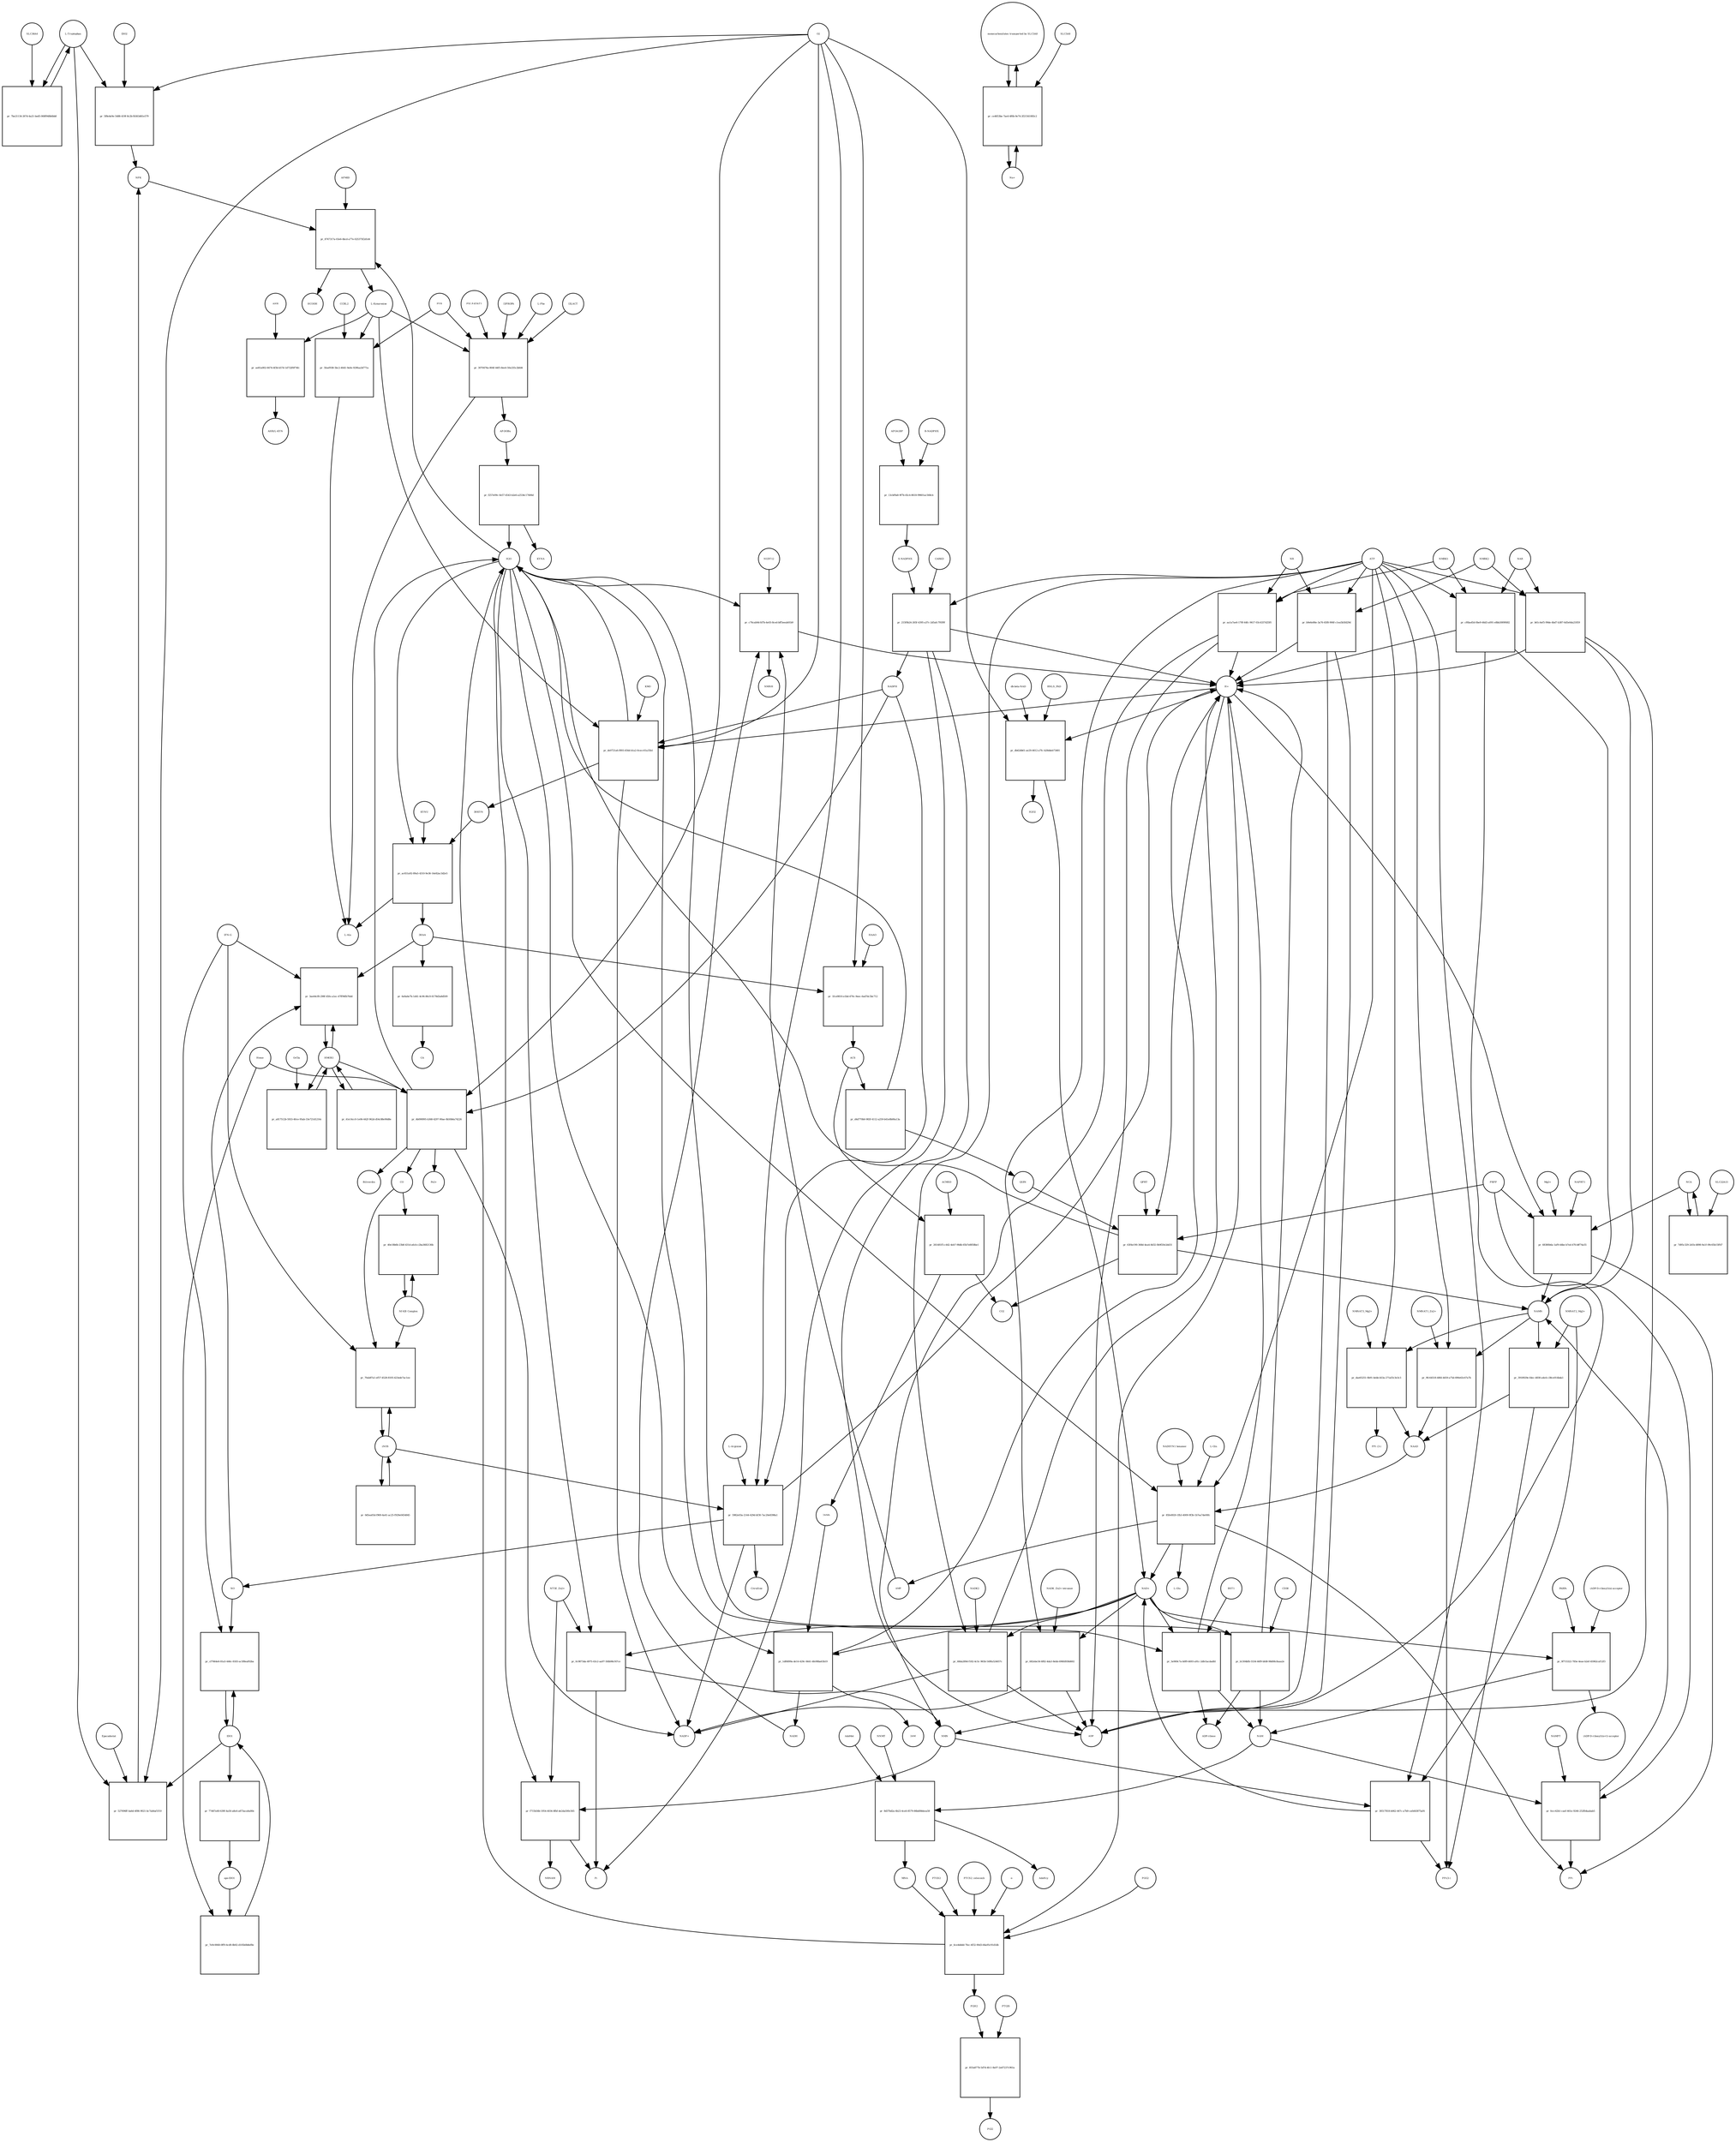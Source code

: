 strict digraph  {
"L-Tryptophan" [annotation="urn_miriam_obo.chebi_CHEBI%3A57912", bipartite=0, cls="simple chemical", fontsize=4, label="L-Tryptophan", shape=circle];
"pr_7be21134-267d-4a21-bed5-068f948b6bb8" [annotation="", bipartite=1, cls=process, fontsize=4, label="pr_7be21134-267d-4a21-bed5-068f948b6bb8", shape=square];
SLC36A4 [annotation=urn_miriam_uniprot_Q6YBV0, bipartite=0, cls=macromolecule, fontsize=4, label=SLC36A4, shape=circle];
"pr_5f8e4e9e-5488-419f-8c2b-fb563d61e579" [annotation="", bipartite=1, cls=process, fontsize=4, label="pr_5f8e4e9e-5488-419f-8c2b-fb563d61e579", shape=square];
NFK [annotation="urn_miriam_obo.chebi_CHEBI%3A18377", bipartite=0, cls="simple chemical", fontsize=4, label=NFK, shape=circle];
IDO2 [annotation=urn_miriam_uniprot_Q6ZQW0, bipartite=0, cls=macromolecule, fontsize=4, label=IDO2, shape=circle];
O2 [annotation="urn_miriam_obo.chebi_CHEBI%3A15379", bipartite=0, cls="simple chemical", fontsize=4, label=O2, shape=circle];
"pr_527696ff-ba6d-4f86-9021-bc7ab6af1f10" [annotation="", bipartite=1, cls=process, fontsize=4, label="pr_527696ff-ba6d-4f86-9021-bc7ab6af1f10", shape=square];
IDO1 [annotation=urn_miriam_uniprot_P14902, bipartite=0, cls=complex, fontsize=4, label=IDO1, shape=circle];
Epacadostat [annotation="", bipartite=0, cls="simple chemical", fontsize=4, label=Epacadostat, shape=circle];
"pr_8747317a-03e6-4bcd-a77e-025375f2d1d4" [annotation="", bipartite=1, cls=process, fontsize=4, label="pr_8747317a-03e6-4bcd-a77e-025375f2d1d4", shape=square];
"L-Kynurenine" [annotation="urn_miriam_obo.chebi_CHEBI%3A16946", bipartite=0, cls="simple chemical", fontsize=4, label="L-Kynurenine", shape=circle];
AFMID [annotation=urn_miriam_uniprot_Q63HM1, bipartite=0, cls=macromolecule, fontsize=4, label=AFMID, shape=circle];
H2O [annotation="urn_miriam_obo.chebi_CHEBI%3A15377", bipartite=0, cls="simple chemical", fontsize=4, label=H2O, shape=circle];
HCOOH [annotation="urn_miriam_obo.chebi_CHEBI%3A30751", bipartite=0, cls="simple chemical", fontsize=4, label=HCOOH, shape=circle];
"pr_3070476a-804f-44f5-8ee4-50a335c2bfd4" [annotation="", bipartite=1, cls=process, fontsize=4, label="pr_3070476a-804f-44f5-8ee4-50a335c2bfd4", shape=square];
"AP-DOBu" [annotation="urn_miriam_obo.chebi_CHEBI%3A17442", bipartite=0, cls="simple chemical", fontsize=4, label="AP-DOBu", shape=circle];
"PXLP-KYAT1" [annotation="urn_miriam_uniprot_Q16773|urn_miriam_obo.chebi_CHEBI%3A18405", bipartite=0, cls="complex multimer", fontsize=4, label="PXLP-KYAT1", shape=circle];
I3PROPA [annotation="urn_miriam_obo.chebi_CHEBI%3A43580", bipartite=0, cls=macromolecule, fontsize=4, label=I3PROPA, shape=circle];
"L-Phe" [annotation="urn_miriam_obo.chebi_CHEBI%3A58095", bipartite=0, cls="simple chemical", fontsize=4, label="L-Phe", shape=circle];
I3LACT [annotation="urn_miriam_obo.chebi_CHEBI%3A55528", bipartite=0, cls=macromolecule, fontsize=4, label=I3LACT, shape=circle];
PYR [annotation="urn_miriam_obo.chebi_CHEBI%3A15361", bipartite=0, cls="simple chemical", fontsize=4, label=PYR, shape=circle];
"L-Ala" [annotation="urn_miriam_obo.chebi_CHEBI%3A57972", bipartite=0, cls="simple chemical", fontsize=4, label="L-Ala", shape=circle];
"pr_5faef938-5bc2-40d1-9a0e-929faa3d771a" [annotation="", bipartite=1, cls=process, fontsize=4, label="pr_5faef938-5bc2-40d1-9a0e-929faa3d771a", shape=square];
CCBL2 [annotation=urn_miriam_uniprot_Q6YP21, bipartite=0, cls="macromolecule multimer", fontsize=4, label=CCBL2, shape=circle];
"pr_f257e09c-0e57-4543-b2e6-a2534c17406d" [annotation="", bipartite=1, cls=process, fontsize=4, label="pr_f257e09c-0e57-4543-b2e6-a2534c17406d", shape=square];
KYNA [annotation="urn_miriam_obo.chebi_CHEBI%3A18344", bipartite=0, cls="simple chemical", fontsize=4, label=KYNA, shape=circle];
"pr_de0721a6-f893-456d-b1a2-0cecc61a35b1" [annotation="", bipartite=1, cls=process, fontsize=4, label="pr_de0721a6-f893-456d-b1a2-0cecc61a35b1", shape=square];
"3HKYN" [annotation="urn_miriam_obo.chebi_CHEBI%3A17380", bipartite=0, cls="simple chemical", fontsize=4, label="3HKYN", shape=circle];
KMO [annotation=urn_miriam_uniprot_O15229, bipartite=0, cls=macromolecule, fontsize=4, label=KMO, shape=circle];
NADPH [annotation="urn_miriam_obo.chebi_CHEBI%3A16474", bipartite=0, cls="simple chemical", fontsize=4, label=NADPH, shape=circle];
"H+" [annotation="urn_miriam_obo.chebi_CHEBI%3A15378", bipartite=0, cls="simple chemical", fontsize=4, label="H+", shape=circle];
"NADP+" [annotation="urn_miriam_obo.chebi_CHEBI%3A18009", bipartite=0, cls="simple chemical", fontsize=4, label="NADP+", shape=circle];
"pr_ac651a92-89a5-4310-9e36-14e82ac3d2e5" [annotation="", bipartite=1, cls=process, fontsize=4, label="pr_ac651a92-89a5-4310-9e36-14e82ac3d2e5", shape=square];
"3HAA" [annotation="urn_miriam_obo.chebi_CHEBI%3A15793", bipartite=0, cls="simple chemical", fontsize=4, label="3HAA", shape=circle];
KYNU [annotation=urn_miriam_uniprot_Q16719, bipartite=0, cls="macromolecule multimer", fontsize=4, label=KYNU, shape=circle];
"pr_1fce9810-e1bd-470c-9eec-6ad7dc5bc712" [annotation="", bipartite=1, cls=process, fontsize=4, label="pr_1fce9810-e1bd-470c-9eec-6ad7dc5bc712", shape=square];
ACS [annotation="urn_miriam_obo.chebi_CHEBI%3A29044", bipartite=0, cls="simple chemical", fontsize=4, label=ACS, shape=circle];
HAAO [annotation=urn_miriam_uniprot_P46952, bipartite=0, cls=macromolecule, fontsize=4, label=HAAO, shape=circle];
"pr_261481f5-c442-4eb7-98db-65b7e8858be1" [annotation="", bipartite=1, cls=process, fontsize=4, label="pr_261481f5-c442-4eb7-98db-65b7e8858be1", shape=square];
"2AMA" [annotation="urn_miriam_obo.chebi_CHEBI%3A15745", bipartite=0, cls="simple chemical", fontsize=4, label="2AMA", shape=circle];
ACMSD [annotation=urn_miriam_uniprot_Q8TDX5, bipartite=0, cls="macromolecule multimer", fontsize=4, label=ACMSD, shape=circle];
CO2 [annotation="urn_miriam_obo.chebi_CHEBI%3A16526", bipartite=0, cls="simple chemical", fontsize=4, label=CO2, shape=circle];
"pr_1df6899a-de14-429c-8441-4fe98ba63b19" [annotation="", bipartite=1, cls=process, fontsize=4, label="pr_1df6899a-de14-429c-8441-4fe98ba63b19", shape=square];
"2AM" [annotation="urn_miriam_obo.chebi_CHEBI%3A16886", bipartite=0, cls="simple chemical", fontsize=4, label="2AM", shape=circle];
"NAD+" [annotation="urn_miriam_obo.chebi_CHEBI%3A57540", bipartite=0, cls="simple chemical", fontsize=4, label="NAD+", shape=circle];
NADH [annotation="urn_miriam_obo.chebi_CHEBI%3A57945", bipartite=0, cls="simple chemical", fontsize=4, label=NADH, shape=circle];
"pr_d4d770b0-983f-4112-a259-b41e8b00a13a" [annotation="", bipartite=1, cls=process, fontsize=4, label="pr_d4d770b0-983f-4112-a259-b41e8b00a13a", shape=square];
QUIN [annotation="urn_miriam_obo.chebi_CHEBI%3A16675", bipartite=0, cls="simple chemical", fontsize=4, label=QUIN, shape=circle];
"pr_ae81a002-8474-4f3b-b57d-1d732f0f74fc" [annotation="", bipartite=1, cls=process, fontsize=4, label="pr_ae81a002-8474-4f3b-b57d-1d732f0f74fc", shape=square];
AHR [annotation=urn_miriam_uniprot_P35869, bipartite=0, cls=macromolecule, fontsize=4, label=AHR, shape=circle];
"AHR/L-KYN" [annotation="", bipartite=0, cls=complex, fontsize=4, label="AHR/L-KYN", shape=circle];
"pr_cf7664e6-81a5-446c-8183-ac5f8eaf02ba" [annotation="", bipartite=1, cls=process, fontsize=4, label="pr_cf7664e6-81a5-446c-8183-ac5f8eaf02ba", shape=square];
NO [annotation="urn_miriam_obo.chebi_CHEBI%3A16480", bipartite=0, cls="simple chemical", fontsize=4, label=NO, shape=circle];
"IFN-G" [annotation=urn_miriam_uniprot_Q14609, bipartite=0, cls=macromolecule, fontsize=4, label="IFN-G", shape=circle];
iNOS [annotation=urn_miriam_uniprot_P35228, bipartite=0, cls=macromolecule, fontsize=4, label=iNOS, shape=circle];
"pr_70ab87a1-ef57-4528-8105-423ede7ac1ee" [annotation="", bipartite=1, cls=process, fontsize=4, label="pr_70ab87a1-ef57-4528-8105-423ede7ac1ee", shape=square];
"Nf-KB Complex" [annotation="urn_miriam_uniprot_P19838|urn_miriam_uniprot_Q04206|urn_miriam_uniprot_Q00653", bipartite=0, cls=complex, fontsize=4, label="Nf-KB Complex", shape=circle];
CO [annotation="urn_miriam_obo.chebi_CHEBI%3A17245", bipartite=0, cls="simple chemical", fontsize=4, label=CO, shape=circle];
"L-Arginine" [annotation="urn_miriam_obo.chebi_CHEBI%3A16467", bipartite=0, cls="simple chemical", fontsize=4, label="L-Arginine", shape=circle];
"pr_5982e03a-2144-429d-bf30-7ac20e8398a1" [annotation="", bipartite=1, cls=process, fontsize=4, label="pr_5982e03a-2144-429d-bf30-7ac20e8398a1", shape=square];
Citrulline [annotation="urn_miriam_obo.chebi_CHEBI%3A16349", bipartite=0, cls="simple chemical", fontsize=4, label=Citrulline, shape=circle];
"pr_0d5ea05d-f969-4a41-ac25-f929e0454845" [annotation="", bipartite=1, cls=process, fontsize=4, label="pr_0d5ea05d-f969-4a41-ac25-f929e0454845", shape=square];
"pr_77d67a40-639f-4a50-a8e4-a873aca4a80e" [annotation="", bipartite=1, cls=process, fontsize=4, label="pr_77d67a40-639f-4a50-a8e4-a873aca4a80e", shape=square];
"apo-IDO1" [annotation=urn_miriam_uniprot_P14902, bipartite=0, cls=macromolecule, fontsize=4, label="apo-IDO1", shape=circle];
"R-NADPHX" [annotation="urn_miriam_obo.chebi_CHEBI%3A64085", bipartite=0, cls="simple chemical", fontsize=4, label="R-NADPHX", shape=circle];
"pr_13cbf9a8-9f7b-45c4-8618-99601ac568cb" [annotation="", bipartite=1, cls=process, fontsize=4, label="pr_13cbf9a8-9f7b-45c4-8618-99601ac568cb", shape=square];
"S-NADPHX" [annotation="urn_miriam_obo.chebi_CHEBI%3A64084", bipartite=0, cls="simple chemical", fontsize=4, label="S-NADPHX", shape=circle];
APOA1BP [annotation=urn_miriam_uniprot_O95544, bipartite=0, cls="macromolecule multimer", fontsize=4, label=APOA1BP, shape=circle];
"pr_215f0b24-265f-4395-a37c-2d5afc795f9f" [annotation="", bipartite=1, cls=process, fontsize=4, label="pr_215f0b24-265f-4395-a37c-2d5afc795f9f", shape=square];
CARKD [annotation=urn_miriam_uniprot_Q8IW45, bipartite=0, cls=macromolecule, fontsize=4, label=CARKD, shape=circle];
ATP [annotation="urn_miriam_obo.chebi_CHEBI%3A30616", bipartite=0, cls="simple chemical", fontsize=4, label=ATP, shape=circle];
ADP [annotation="urn_miriam_obo.chebi_CHEBI%3A456216", bipartite=0, cls="simple chemical", fontsize=4, label=ADP, shape=circle];
Pi [annotation="urn_miriam_obo.chebi_CHEBI%3A18367", bipartite=0, cls="simple chemical", fontsize=4, label=Pi, shape=circle];
"pr_68da289d-f182-4c5c-965b-549fa524657c" [annotation="", bipartite=1, cls=process, fontsize=4, label="pr_68da289d-f182-4c5c-965b-549fa524657c", shape=square];
NADK2 [annotation=urn_miriam_uniprot_Q4G0N4, bipartite=0, cls="macromolecule multimer", fontsize=4, label=NADK2, shape=circle];
NAMN [annotation="urn_miriam_obo.chebi_CHEBI%3A15763", bipartite=0, cls="simple chemical", fontsize=4, label=NAMN, shape=circle];
"pr_dae65251-0b91-4ebb-b53a-271af3c3e3c3" [annotation="", bipartite=1, cls=process, fontsize=4, label="pr_dae65251-0b91-4ebb-b53a-271af3c3e3c3", shape=square];
NAAD [annotation="urn_miriam_obo.chebi_CHEBI%3A18304", bipartite=0, cls="simple chemical", fontsize=4, label=NAAD, shape=circle];
"NMNAT3_Mg2+" [annotation="urn_miriam_uniprot_Q96T66|urn_miriam_obo.chebi_CHEBI%3A18420", bipartite=0, cls="complex multimer", fontsize=4, label="NMNAT3_Mg2+", shape=circle];
"PPi (3-)" [annotation="urn_miriam_obo.chebi_CHEBI%3A33019", bipartite=0, cls="simple chemical", fontsize=4, label="PPi (3-)", shape=circle];
"pr_3918929e-fdec-4838-a4e4-c38ce014bda1" [annotation="", bipartite=1, cls=process, fontsize=4, label="pr_3918929e-fdec-4838-a4e4-c38ce014bda1", shape=square];
"NMNAT2_Mg2+" [annotation="urn_miriam_uniprot_Q9BZQ4|urn_miriam_obo.chebi_CHEBI%3A18420", bipartite=0, cls=complex, fontsize=4, label="NMNAT2_Mg2+", shape=circle];
"PPi(3-)" [annotation="urn_miriam_obo.chebi_CHEBI%3A33019", bipartite=0, cls="simple chemical", fontsize=4, label="PPi(3-)", shape=circle];
NAR [annotation="urn_miriam_obo.chebi_CHEBI%3A58527", bipartite=0, cls="simple chemical", fontsize=4, label=NAR, shape=circle];
"pr_cf6ba45d-0be9-46d3-a091-e8bb3009f482" [annotation="", bipartite=1, cls=process, fontsize=4, label="pr_cf6ba45d-0be9-46d3-a091-e8bb3009f482", shape=square];
NMRK1 [annotation=urn_miriam_uniprot_Q9NWW6, bipartite=0, cls=macromolecule, fontsize=4, label=NMRK1, shape=circle];
"pr_b61c4ef5-99de-4bd7-b387-6d5e0da21859" [annotation="", bipartite=1, cls=process, fontsize=4, label="pr_b61c4ef5-99de-4bd7-b387-6d5e0da21859", shape=square];
NMRK2 [annotation=urn_miriam_uniprot_Q9NPI5, bipartite=0, cls=macromolecule, fontsize=4, label=NMRK2, shape=circle];
"pr_85fe6920-1fb3-4009-9f3b-1b7ea7de00fc" [annotation="", bipartite=1, cls=process, fontsize=4, label="pr_85fe6920-1fb3-4009-9f3b-1b7ea7de00fc", shape=square];
"NADSYN1 hexamer" [annotation=urn_miriam_uniprot_Q6IA69, bipartite=0, cls="macromolecule multimer", fontsize=4, label="NADSYN1 hexamer", shape=circle];
"L-Gln" [annotation="urn_miriam_obo.chebi_CHEBI%3A58359", bipartite=0, cls="simple chemical", fontsize=4, label="L-Gln", shape=circle];
"L-Glu" [annotation="urn_miriam_obo.chebi_CHEBI%3A29985", bipartite=0, cls="simple chemical", fontsize=4, label="L-Glu", shape=circle];
AMP [annotation="urn_miriam_obo.chebi_CHEBI%3A16027", bipartite=0, cls="simple chemical", fontsize=4, label=AMP, shape=circle];
PPi [annotation="urn_miriam_obo.chebi_CHEBI%3A29888", bipartite=0, cls="simple chemical", fontsize=4, label=PPi, shape=circle];
NMN [annotation="urn_miriam_obo.chebi_CHEBI%3A14649", bipartite=0, cls="simple chemical", fontsize=4, label=NMN, shape=circle];
"pr_30517818-b062-447c-a7b9-ca0d43875af4" [annotation="", bipartite=1, cls=process, fontsize=4, label="pr_30517818-b062-447c-a7b9-ca0d43875af4", shape=square];
NR [annotation="urn_miriam_obo.chebi_CHEBI%3A15927", bipartite=0, cls="simple chemical", fontsize=4, label=NR, shape=circle];
"pr_aa1a7ae6-170f-44fc-9617-03c4337d25f0" [annotation="", bipartite=1, cls=process, fontsize=4, label="pr_aa1a7ae6-170f-44fc-9617-03c4337d25f0", shape=square];
"pr_b9e6e86e-3a76-45f8-906f-c1ea5b5fd29d" [annotation="", bipartite=1, cls=process, fontsize=4, label="pr_b9e6e86e-3a76-45f8-906f-c1ea5b5fd29d", shape=square];
NCA [annotation="urn_miriam_obo.chebi_CHEBI%3A32544", bipartite=0, cls="simple chemical", fontsize=4, label=NCA, shape=circle];
"pr_68380b6a-1af9-44be-b7ed-47fcbff74a55" [annotation="", bipartite=1, cls=process, fontsize=4, label="pr_68380b6a-1af9-44be-b7ed-47fcbff74a55", shape=square];
NAPRT1 [annotation=urn_miriam_uniprot_Q6XQN6, bipartite=0, cls="macromolecule multimer", fontsize=4, label=NAPRT1, shape=circle];
"Mg2+" [annotation="urn_miriam_obo.chebi_CHEBI%3A18420", bipartite=0, cls="simple chemical", fontsize=4, label="Mg2+", shape=circle];
PRPP [annotation="urn_miriam_obo.chebi_CHEBI%3A17111", bipartite=0, cls="simple chemical", fontsize=4, label=PRPP, shape=circle];
"pr_9f715322-785e-4eae-b2ef-45962caf12f3" [annotation="", bipartite=1, cls=process, fontsize=4, label="pr_9f715322-785e-4eae-b2ef-45962caf12f3", shape=square];
NAM [annotation="urn_miriam_obo.chebi_CHEBI%3A17154", bipartite=0, cls="simple chemical", fontsize=4, label=NAM, shape=circle];
PARPs [annotation="urn_miriam_uniprot_Q8N5Y8|urn_miriam_uniprot_Q53GL7|urn_miriam_uniprot_Q8IXQ6", bipartite=0, cls=macromolecule, fontsize=4, label=PARPs, shape=circle];
"(ADP-D-ribosyl)(n)-acceptor" [annotation="urn_miriam_obo.chebi_CHEBI%3A133202", bipartite=0, cls="simple chemical", fontsize=4, label="(ADP-D-ribosyl)(n)-acceptor", shape=circle];
"(ADP-D-ribosyl)(n+1)-acceptor" [annotation="urn_miriam_obo.chebi_CHEBI%3A133203", bipartite=0, cls="simple chemical", fontsize=4, label="(ADP-D-ribosyl)(n+1)-acceptor", shape=circle];
"pr_fecc42b1-caef-461e-9246-252fb4aabab5" [annotation="", bipartite=1, cls=process, fontsize=4, label="pr_fecc42b1-caef-461e-9246-252fb4aabab5", shape=square];
NAMPT [annotation=urn_miriam_uniprot_P43490, bipartite=0, cls=macromolecule, fontsize=4, label=NAMPT, shape=circle];
"pr_8d37bd2a-4b23-4ce6-8579-86bd08deea58" [annotation="", bipartite=1, cls=process, fontsize=4, label="pr_8d37bd2a-4b23-4ce6-8579-86bd08deea58", shape=square];
MNA [annotation="urn_miriam_obo.chebi_CHEBI%3A16797", bipartite=0, cls="simple chemical", fontsize=4, label=MNA, shape=circle];
NNMT [annotation=urn_miriam_uniprot_P40261, bipartite=0, cls=macromolecule, fontsize=4, label=NNMT, shape=circle];
AdoMet [annotation="urn_miriam_obo.chebi_CHEBI%3A15414", bipartite=0, cls="simple chemical", fontsize=4, label=AdoMet, shape=circle];
AdoHcy [annotation="urn_miriam_obo.chebi_CHEBI%3A16680", bipartite=0, cls="simple chemical", fontsize=4, label=AdoHcy, shape=circle];
"pr_63f4e190-368d-4ea4-8d32-0b9f20e2dd31" [annotation="", bipartite=1, cls=process, fontsize=4, label="pr_63f4e190-368d-4ea4-8d32-0b9f20e2dd31", shape=square];
QPRT [annotation=urn_miriam_uniprot_Q15274, bipartite=0, cls=macromolecule, fontsize=4, label=QPRT, shape=circle];
"pr_682ebe34-6f82-4da3-8ebb-696fd938d602" [annotation="", bipartite=1, cls=process, fontsize=4, label="pr_682ebe34-6f82-4da3-8ebb-696fd938d602", shape=square];
"NADK_Zn2+ tetramer" [annotation="urn_miriam_uniprot_O95544|urn_miriam_obo.chebi_CHEBI%3A29105", bipartite=0, cls="complex multimer", fontsize=4, label="NADK_Zn2+ tetramer", shape=circle];
"pr_5e969c7a-b0f9-4693-a91c-2dfe5acdadfd" [annotation="", bipartite=1, cls=process, fontsize=4, label="pr_5e969c7a-b0f9-4693-a91c-2dfe5acdadfd", shape=square];
"ADP-ribose" [annotation="urn_miriam_obo.chebi_CHEBI%3A57967", bipartite=0, cls="simple chemical", fontsize=4, label="ADP-ribose", shape=circle];
BST1 [annotation=urn_miriam_uniprot_Q10588, bipartite=0, cls="macromolecule multimer", fontsize=4, label=BST1, shape=circle];
"pr_b1304bfb-5534-46f9-bfd8-98d08c8aaa2e" [annotation="", bipartite=1, cls=process, fontsize=4, label="pr_b1304bfb-5534-46f9-bfd8-98d08c8aaa2e", shape=square];
CD38 [annotation=urn_miriam_uniprot_P28907, bipartite=0, cls=macromolecule, fontsize=4, label=CD38, shape=circle];
"dh-beta-NAD" [annotation="urn_miriam_obo.chebi_CHEBI%3A90171|urn_miriam_obo.chebi_CHEBI%3A90174", bipartite=0, cls="simple chemical", fontsize=4, label="dh-beta-NAD", shape=circle];
"pr_db42db61-ae29-4612-a7fc-b28ddeb73481" [annotation="", bipartite=1, cls=process, fontsize=4, label="pr_db42db61-ae29-4612-a7fc-b28ddeb73481", shape=square];
H2O2 [annotation="urn_miriam_obo.chebi_CHEBI%3A16240", bipartite=0, cls="simple chemical", fontsize=4, label=H2O2, shape=circle];
RNLS_FAD [annotation="urn_miriam_uniprot_Q5VYX0|urn_miriam_obo.chebi_CHEBI%3A16238", bipartite=0, cls=complex, fontsize=4, label=RNLS_FAD, shape=circle];
"pr_0c9873da-4975-43c2-aa97-5fdb98cf47ce" [annotation="", bipartite=1, cls=process, fontsize=4, label="pr_0c9873da-4975-43c2-aa97-5fdb98cf47ce", shape=square];
"NT5E_Zn2+" [annotation="urn_miriam_uniprot_P21589|urn_miriam_obo.chebi_CHEBI%3A29105", bipartite=0, cls="complex multimer", fontsize=4, label="NT5E_Zn2+", shape=circle];
"pr_f715b56b-1954-4034-8fbf-de2da500c565" [annotation="", bipartite=1, cls=process, fontsize=4, label="pr_f715b56b-1954-4034-8fbf-de2da500c565", shape=square];
NRNAM [annotation="urn_miriam_obo.chebi_CHEBI%3A15927", bipartite=0, cls="simple chemical", fontsize=4, label=NRNAM, shape=circle];
"pr_7d95c329-2d1b-4898-9a1f-09c65b15ff47" [annotation="", bipartite=1, cls=process, fontsize=4, label="pr_7d95c329-2d1b-4898-9a1f-09c65b15ff47", shape=square];
SLC22A13 [annotation=urn_miriam_uniprot_Q9Y226, bipartite=0, cls=macromolecule, fontsize=4, label=SLC22A13, shape=circle];
"pr_c76cab9d-fd7b-4e03-8ced-bff5eeab01b9" [annotation="", bipartite=1, cls=process, fontsize=4, label="pr_c76cab9d-fd7b-4e03-8ced-bff5eeab01b9", shape=square];
NMNH [annotation="urn_miriam_obo.chebi_CHEBI%3A74452", bipartite=0, cls="simple chemical", fontsize=4, label=NMNH, shape=circle];
NUDT12 [annotation=urn_miriam_uniprot_Q9BQG2, bipartite=0, cls=macromolecule, fontsize=4, label=NUDT12, shape=circle];
"pr_9fc64518-48fd-4459-a75d-690e63c67a7b" [annotation="", bipartite=1, cls=process, fontsize=4, label="pr_9fc64518-48fd-4459-a75d-690e63c67a7b", shape=square];
"NMNAT1_Zn2+" [annotation="urn_miriam_uniprot_Q9HAN9|urn_miriam_obo.chebi_CHEBI%3A29105", bipartite=0, cls="complex multimer", fontsize=4, label="NMNAT1_Zn2+", shape=circle];
PGG2 [annotation="urn_miriam_obo.chebi_CHEBI%3A27647", bipartite=0, cls="simple chemical", fontsize=4, label=PGG2, shape=circle];
"pr_6ce4dddd-7fec-4f32-90d3-66a95c91d1db" [annotation="", bipartite=1, cls=process, fontsize=4, label="pr_6ce4dddd-7fec-4f32-90d3-66a95c91d1db", shape=square];
PGH2 [annotation="urn_miriam_obo.chebi_CHEBI%3A15554", bipartite=0, cls="simple chemical", fontsize=4, label=PGH2, shape=circle];
PTGS2 [annotation=urn_miriam_uniprot_P35354, bipartite=0, cls="macromolecule multimer", fontsize=4, label=PTGS2, shape=circle];
PTCS2_celecoxib [annotation="urn_miriam_uniprot_P35354|urn_miriam_obo.chebi_CHEBI%3A41423", bipartite=0, cls=complex, fontsize=4, label=PTCS2_celecoxib, shape=circle];
"e-" [annotation="urn_miriam_obo.chebi_CHEBI%3A10545", bipartite=0, cls="simple chemical", fontsize=4, label="e-", shape=circle];
"pr_855a877b-5d7d-4fc1-8a97-2a67237c961a" [annotation="", bipartite=1, cls=process, fontsize=4, label="pr_855a877b-5d7d-4fc1-8a97-2a67237c961a", shape=square];
PGI2 [annotation="urn_miriam_obo.chebi_CHEBI%3A15552", bipartite=0, cls="simple chemical", fontsize=4, label=PGI2, shape=circle];
PTGIS [annotation=urn_miriam_uniprot_Q16647, bipartite=0, cls=macromolecule, fontsize=4, label=PTGIS, shape=circle];
"monocarboxylates transported by SLC5A8" [annotation="", bipartite=0, cls="simple chemical", fontsize=4, label="monocarboxylates transported by SLC5A8", shape=circle];
"pr_ce4653be-7ae4-4f6b-9e74-2f21541083c2" [annotation="", bipartite=1, cls=process, fontsize=4, label="pr_ce4653be-7ae4-4f6b-9e74-2f21541083c2", shape=square];
SLC5A8 [annotation=urn_miriam_uniprot_Q8N695, bipartite=0, cls=macromolecule, fontsize=4, label=SLC5A8, shape=circle];
"Na+" [annotation="urn_miriam_obo.chebi_CHEBI%3A29101", bipartite=0, cls="simple chemical", fontsize=4, label="Na+", shape=circle];
HMOX1 [annotation="", bipartite=0, cls=macromolecule, fontsize=4, label=HMOX1, shape=circle];
"pr_3ae44cf8-298f-45fe-a1ec-47ff96fb76dd" [annotation="", bipartite=1, cls=process, fontsize=4, label="pr_3ae44cf8-298f-45fe-a1ec-47ff96fb76dd", shape=square];
"pr_41e14cc0-1e06-442f-962d-d54c88e90d8e" [annotation="", bipartite=1, cls=process, fontsize=4, label="pr_41e14cc0-1e06-442f-962d-d54c88e90d8e", shape=square];
Heme [annotation="urn_miriam_obo.chebi_CHEBI%3A30413", bipartite=0, cls="simple chemical", fontsize=4, label=Heme, shape=circle];
"pr_4b090995-b368-4297-90ae-0b50b6a74226" [annotation="", bipartite=1, cls=process, fontsize=4, label="pr_4b090995-b368-4297-90ae-0b50b6a74226", shape=square];
Biliverdin [annotation="urn_miriam_obo.chebi_CHEBI%3A17033", bipartite=0, cls="simple chemical", fontsize=4, label=Biliverdin, shape=circle];
"Fe2+" [annotation="urn_miriam_obo.chebi_CHEBI%3A29033", bipartite=0, cls="simple chemical", fontsize=4, label="Fe2+", shape=circle];
"pr_a817512b-5933-40ce-95ab-33e721d1216c" [annotation="", bipartite=1, cls=process, fontsize=4, label="pr_a817512b-5933-40ce-95ab-33e721d1216c", shape=square];
Orf3a [annotation="urn_miriam_ncbiprotein_BCD58754|urn_miriam_uniprot_P0DTC3", bipartite=0, cls=macromolecule, fontsize=4, label=Orf3a, shape=circle];
"pr_40e18b6b-23b8-431d-a6cb-c2ba3682136b" [annotation="", bipartite=1, cls=process, fontsize=4, label="pr_40e18b6b-23b8-431d-a6cb-c2ba3682136b", shape=square];
"pr_7e9c0068-0ff9-4cd9-8b92-d105b0b8ef8e" [annotation="", bipartite=1, cls=process, fontsize=4, label="pr_7e9c0068-0ff9-4cd9-8b92-d105b0b8ef8e", shape=square];
"pr_6e8a6e7b-1d41-4c06-86c9-6178d3a8d509" [annotation="", bipartite=1, cls="omitted process", fontsize=4, label="pr_6e8a6e7b-1d41-4c06-86c9-6178d3a8d509", shape=square];
CA [annotation="", bipartite=0, cls="simple chemical", fontsize=4, label=CA, shape=circle];
"L-Tryptophan" -> "pr_7be21134-267d-4a21-bed5-068f948b6bb8"  [annotation="", interaction_type=consumption];
"L-Tryptophan" -> "pr_5f8e4e9e-5488-419f-8c2b-fb563d61e579"  [annotation="", interaction_type=consumption];
"L-Tryptophan" -> "pr_527696ff-ba6d-4f86-9021-bc7ab6af1f10"  [annotation="", interaction_type=consumption];
"pr_7be21134-267d-4a21-bed5-068f948b6bb8" -> "L-Tryptophan"  [annotation="", interaction_type=production];
SLC36A4 -> "pr_7be21134-267d-4a21-bed5-068f948b6bb8"  [annotation="", interaction_type=catalysis];
"pr_5f8e4e9e-5488-419f-8c2b-fb563d61e579" -> NFK  [annotation="", interaction_type=production];
NFK -> "pr_8747317a-03e6-4bcd-a77e-025375f2d1d4"  [annotation="", interaction_type=consumption];
IDO2 -> "pr_5f8e4e9e-5488-419f-8c2b-fb563d61e579"  [annotation="", interaction_type=catalysis];
O2 -> "pr_5f8e4e9e-5488-419f-8c2b-fb563d61e579"  [annotation="", interaction_type=consumption];
O2 -> "pr_527696ff-ba6d-4f86-9021-bc7ab6af1f10"  [annotation="", interaction_type=consumption];
O2 -> "pr_de0721a6-f893-456d-b1a2-0cecc61a35b1"  [annotation="", interaction_type=consumption];
O2 -> "pr_1fce9810-e1bd-470c-9eec-6ad7dc5bc712"  [annotation="", interaction_type=consumption];
O2 -> "pr_5982e03a-2144-429d-bf30-7ac20e8398a1"  [annotation="", interaction_type=consumption];
O2 -> "pr_db42db61-ae29-4612-a7fc-b28ddeb73481"  [annotation="", interaction_type=consumption];
O2 -> "pr_4b090995-b368-4297-90ae-0b50b6a74226"  [annotation="", interaction_type=consumption];
"pr_527696ff-ba6d-4f86-9021-bc7ab6af1f10" -> NFK  [annotation="", interaction_type=production];
IDO1 -> "pr_527696ff-ba6d-4f86-9021-bc7ab6af1f10"  [annotation="urn_miriam_pubmed_29531094|urn_miriam_pubmed_28523098|urn_miriam_pubmed_30338242|urn_miriam_pubmed_32292563", interaction_type=catalysis];
IDO1 -> "pr_cf7664e6-81a5-446c-8183-ac5f8eaf02ba"  [annotation="", interaction_type=consumption];
IDO1 -> "pr_77d67a40-639f-4a50-a8e4-a873aca4a80e"  [annotation="", interaction_type=consumption];
Epacadostat -> "pr_527696ff-ba6d-4f86-9021-bc7ab6af1f10"  [annotation="urn_miriam_pubmed_29531094|urn_miriam_pubmed_28523098|urn_miriam_pubmed_30338242|urn_miriam_pubmed_32292563", interaction_type=inhibition];
"pr_8747317a-03e6-4bcd-a77e-025375f2d1d4" -> "L-Kynurenine"  [annotation="", interaction_type=production];
"pr_8747317a-03e6-4bcd-a77e-025375f2d1d4" -> HCOOH  [annotation="", interaction_type=production];
"L-Kynurenine" -> "pr_3070476a-804f-44f5-8ee4-50a335c2bfd4"  [annotation="", interaction_type=consumption];
"L-Kynurenine" -> "pr_5faef938-5bc2-40d1-9a0e-929faa3d771a"  [annotation="", interaction_type=consumption];
"L-Kynurenine" -> "pr_de0721a6-f893-456d-b1a2-0cecc61a35b1"  [annotation="", interaction_type=consumption];
"L-Kynurenine" -> "pr_ae81a002-8474-4f3b-b57d-1d732f0f74fc"  [annotation="", interaction_type=consumption];
AFMID -> "pr_8747317a-03e6-4bcd-a77e-025375f2d1d4"  [annotation=urn_miriam_pubmed_29531094, interaction_type=catalysis];
H2O -> "pr_8747317a-03e6-4bcd-a77e-025375f2d1d4"  [annotation="", interaction_type=consumption];
H2O -> "pr_ac651a92-89a5-4310-9e36-14e82ac3d2e5"  [annotation="", interaction_type=consumption];
H2O -> "pr_1df6899a-de14-429c-8441-4fe98ba63b19"  [annotation="", interaction_type=consumption];
H2O -> "pr_85fe6920-1fb3-4009-9f3b-1b7ea7de00fc"  [annotation="", interaction_type=consumption];
H2O -> "pr_5e969c7a-b0f9-4693-a91c-2dfe5acdadfd"  [annotation="", interaction_type=consumption];
H2O -> "pr_b1304bfb-5534-46f9-bfd8-98d08c8aaa2e"  [annotation="", interaction_type=consumption];
H2O -> "pr_0c9873da-4975-43c2-aa97-5fdb98cf47ce"  [annotation="", interaction_type=consumption];
H2O -> "pr_f715b56b-1954-4034-8fbf-de2da500c565"  [annotation="", interaction_type=consumption];
H2O -> "pr_c76cab9d-fd7b-4e03-8ced-bff5eeab01b9"  [annotation="", interaction_type=consumption];
"pr_3070476a-804f-44f5-8ee4-50a335c2bfd4" -> "AP-DOBu"  [annotation="", interaction_type=production];
"pr_3070476a-804f-44f5-8ee4-50a335c2bfd4" -> "L-Ala"  [annotation="", interaction_type=production];
"AP-DOBu" -> "pr_f257e09c-0e57-4543-b2e6-a2534c17406d"  [annotation="", interaction_type=consumption];
"PXLP-KYAT1" -> "pr_3070476a-804f-44f5-8ee4-50a335c2bfd4"  [annotation="", interaction_type=catalysis];
I3PROPA -> "pr_3070476a-804f-44f5-8ee4-50a335c2bfd4"  [annotation="", interaction_type=inhibition];
"L-Phe" -> "pr_3070476a-804f-44f5-8ee4-50a335c2bfd4"  [annotation="", interaction_type=inhibition];
I3LACT -> "pr_3070476a-804f-44f5-8ee4-50a335c2bfd4"  [annotation="", interaction_type=inhibition];
PYR -> "pr_3070476a-804f-44f5-8ee4-50a335c2bfd4"  [annotation="", interaction_type=consumption];
PYR -> "pr_5faef938-5bc2-40d1-9a0e-929faa3d771a"  [annotation="", interaction_type=consumption];
"pr_5faef938-5bc2-40d1-9a0e-929faa3d771a" -> "L-Ala"  [annotation="", interaction_type=production];
CCBL2 -> "pr_5faef938-5bc2-40d1-9a0e-929faa3d771a"  [annotation="", interaction_type=catalysis];
"pr_f257e09c-0e57-4543-b2e6-a2534c17406d" -> KYNA  [annotation="", interaction_type=production];
"pr_f257e09c-0e57-4543-b2e6-a2534c17406d" -> H2O  [annotation="", interaction_type=production];
"pr_de0721a6-f893-456d-b1a2-0cecc61a35b1" -> "3HKYN"  [annotation="", interaction_type=production];
"pr_de0721a6-f893-456d-b1a2-0cecc61a35b1" -> H2O  [annotation="", interaction_type=production];
"pr_de0721a6-f893-456d-b1a2-0cecc61a35b1" -> "NADP+"  [annotation="", interaction_type=production];
"3HKYN" -> "pr_ac651a92-89a5-4310-9e36-14e82ac3d2e5"  [annotation="", interaction_type=consumption];
KMO -> "pr_de0721a6-f893-456d-b1a2-0cecc61a35b1"  [annotation="", interaction_type=catalysis];
NADPH -> "pr_de0721a6-f893-456d-b1a2-0cecc61a35b1"  [annotation="", interaction_type=consumption];
NADPH -> "pr_5982e03a-2144-429d-bf30-7ac20e8398a1"  [annotation="", interaction_type=consumption];
NADPH -> "pr_4b090995-b368-4297-90ae-0b50b6a74226"  [annotation="", interaction_type=consumption];
"H+" -> "pr_de0721a6-f893-456d-b1a2-0cecc61a35b1"  [annotation="", interaction_type=consumption];
"H+" -> "pr_68380b6a-1af9-44be-b7ed-47fcbff74a55"  [annotation="", interaction_type=consumption];
"H+" -> "pr_63f4e190-368d-4ea4-8d32-0b9f20e2dd31"  [annotation="", interaction_type=consumption];
"H+" -> "pr_db42db61-ae29-4612-a7fc-b28ddeb73481"  [annotation="", interaction_type=consumption];
"H+" -> "pr_6ce4dddd-7fec-4f32-90d3-66a95c91d1db"  [annotation="", interaction_type=consumption];
"pr_ac651a92-89a5-4310-9e36-14e82ac3d2e5" -> "3HAA"  [annotation="", interaction_type=production];
"pr_ac651a92-89a5-4310-9e36-14e82ac3d2e5" -> "L-Ala"  [annotation="", interaction_type=production];
"3HAA" -> "pr_1fce9810-e1bd-470c-9eec-6ad7dc5bc712"  [annotation="", interaction_type=consumption];
"3HAA" -> "pr_3ae44cf8-298f-45fe-a1ec-47ff96fb76dd"  [annotation="urn_miriam_pubmed_15249210|urn_miriam_pubmed_11287117|urn_miriam_pubmed_12706494", interaction_type=catalysis];
"3HAA" -> "pr_6e8a6e7b-1d41-4c06-86c9-6178d3a8d509"  [annotation="", interaction_type=consumption];
KYNU -> "pr_ac651a92-89a5-4310-9e36-14e82ac3d2e5"  [annotation="", interaction_type=catalysis];
"pr_1fce9810-e1bd-470c-9eec-6ad7dc5bc712" -> ACS  [annotation="", interaction_type=production];
ACS -> "pr_261481f5-c442-4eb7-98db-65b7e8858be1"  [annotation="", interaction_type=consumption];
ACS -> "pr_d4d770b0-983f-4112-a259-b41e8b00a13a"  [annotation="", interaction_type=consumption];
HAAO -> "pr_1fce9810-e1bd-470c-9eec-6ad7dc5bc712"  [annotation="", interaction_type=catalysis];
"pr_261481f5-c442-4eb7-98db-65b7e8858be1" -> "2AMA"  [annotation="", interaction_type=production];
"pr_261481f5-c442-4eb7-98db-65b7e8858be1" -> CO2  [annotation="", interaction_type=production];
"2AMA" -> "pr_1df6899a-de14-429c-8441-4fe98ba63b19"  [annotation="", interaction_type=consumption];
ACMSD -> "pr_261481f5-c442-4eb7-98db-65b7e8858be1"  [annotation="", interaction_type=catalysis];
"pr_1df6899a-de14-429c-8441-4fe98ba63b19" -> "2AM"  [annotation="", interaction_type=production];
"pr_1df6899a-de14-429c-8441-4fe98ba63b19" -> NADH  [annotation="", interaction_type=production];
"pr_1df6899a-de14-429c-8441-4fe98ba63b19" -> "H+"  [annotation="", interaction_type=production];
"NAD+" -> "pr_1df6899a-de14-429c-8441-4fe98ba63b19"  [annotation="", interaction_type=consumption];
"NAD+" -> "pr_68da289d-f182-4c5c-965b-549fa524657c"  [annotation="", interaction_type=consumption];
"NAD+" -> "pr_9f715322-785e-4eae-b2ef-45962caf12f3"  [annotation="", interaction_type=consumption];
"NAD+" -> "pr_682ebe34-6f82-4da3-8ebb-696fd938d602"  [annotation="", interaction_type=consumption];
"NAD+" -> "pr_5e969c7a-b0f9-4693-a91c-2dfe5acdadfd"  [annotation="", interaction_type=consumption];
"NAD+" -> "pr_b1304bfb-5534-46f9-bfd8-98d08c8aaa2e"  [annotation="", interaction_type=consumption];
"NAD+" -> "pr_0c9873da-4975-43c2-aa97-5fdb98cf47ce"  [annotation="", interaction_type=consumption];
NADH -> "pr_c76cab9d-fd7b-4e03-8ced-bff5eeab01b9"  [annotation="", interaction_type=consumption];
"pr_d4d770b0-983f-4112-a259-b41e8b00a13a" -> QUIN  [annotation="", interaction_type=production];
"pr_d4d770b0-983f-4112-a259-b41e8b00a13a" -> H2O  [annotation="", interaction_type=production];
QUIN -> "pr_63f4e190-368d-4ea4-8d32-0b9f20e2dd31"  [annotation="", interaction_type=consumption];
"pr_ae81a002-8474-4f3b-b57d-1d732f0f74fc" -> "AHR/L-KYN"  [annotation="", interaction_type=production];
AHR -> "pr_ae81a002-8474-4f3b-b57d-1d732f0f74fc"  [annotation="", interaction_type=consumption];
"pr_cf7664e6-81a5-446c-8183-ac5f8eaf02ba" -> IDO1  [annotation="", interaction_type=production];
NO -> "pr_cf7664e6-81a5-446c-8183-ac5f8eaf02ba"  [annotation="urn_miriam_pubmed_23476103|urn_miriam_pubmed_15249210|urn_miriam_pubmed_9126284", interaction_type=inhibition];
NO -> "pr_3ae44cf8-298f-45fe-a1ec-47ff96fb76dd"  [annotation="urn_miriam_pubmed_15249210|urn_miriam_pubmed_11287117|urn_miriam_pubmed_12706494", interaction_type=catalysis];
"IFN-G" -> "pr_cf7664e6-81a5-446c-8183-ac5f8eaf02ba"  [annotation="urn_miriam_pubmed_23476103|urn_miriam_pubmed_15249210|urn_miriam_pubmed_9126284", interaction_type=catalysis];
"IFN-G" -> "pr_70ab87a1-ef57-4528-8105-423ede7ac1ee"  [annotation="urn_miriam_pubmed_9126284|urn_miriam_pubmed_15249210", interaction_type=catalysis];
"IFN-G" -> "pr_3ae44cf8-298f-45fe-a1ec-47ff96fb76dd"  [annotation="urn_miriam_pubmed_15249210|urn_miriam_pubmed_11287117|urn_miriam_pubmed_12706494", interaction_type=catalysis];
iNOS -> "pr_70ab87a1-ef57-4528-8105-423ede7ac1ee"  [annotation="", interaction_type=consumption];
iNOS -> "pr_5982e03a-2144-429d-bf30-7ac20e8398a1"  [annotation="urn_miriam_pubmed_15249210|urn_miriam_pubmed_11463332", interaction_type=catalysis];
iNOS -> "pr_0d5ea05d-f969-4a41-ac25-f929e0454845"  [annotation="", interaction_type=consumption];
"pr_70ab87a1-ef57-4528-8105-423ede7ac1ee" -> iNOS  [annotation="", interaction_type=production];
"Nf-KB Complex" -> "pr_70ab87a1-ef57-4528-8105-423ede7ac1ee"  [annotation="urn_miriam_pubmed_9126284|urn_miriam_pubmed_15249210", interaction_type=catalysis];
"Nf-KB Complex" -> "pr_40e18b6b-23b8-431d-a6cb-c2ba3682136b"  [annotation="", interaction_type=consumption];
CO -> "pr_70ab87a1-ef57-4528-8105-423ede7ac1ee"  [annotation="urn_miriam_pubmed_9126284|urn_miriam_pubmed_15249210", interaction_type=inhibition];
CO -> "pr_40e18b6b-23b8-431d-a6cb-c2ba3682136b"  [annotation=urn_miriam_pubmed_15249210, interaction_type=inhibition];
"L-Arginine" -> "pr_5982e03a-2144-429d-bf30-7ac20e8398a1"  [annotation="", interaction_type=consumption];
"pr_5982e03a-2144-429d-bf30-7ac20e8398a1" -> Citrulline  [annotation="", interaction_type=production];
"pr_5982e03a-2144-429d-bf30-7ac20e8398a1" -> "NADP+"  [annotation="", interaction_type=production];
"pr_5982e03a-2144-429d-bf30-7ac20e8398a1" -> "H+"  [annotation="", interaction_type=production];
"pr_5982e03a-2144-429d-bf30-7ac20e8398a1" -> NO  [annotation="", interaction_type=production];
"pr_0d5ea05d-f969-4a41-ac25-f929e0454845" -> iNOS  [annotation="", interaction_type=production];
"pr_77d67a40-639f-4a50-a8e4-a873aca4a80e" -> "apo-IDO1"  [annotation="", interaction_type=production];
"apo-IDO1" -> "pr_7e9c0068-0ff9-4cd9-8b92-d105b0b8ef8e"  [annotation="", interaction_type=consumption];
"R-NADPHX" -> "pr_13cbf9a8-9f7b-45c4-8618-99601ac568cb"  [annotation="", interaction_type=consumption];
"pr_13cbf9a8-9f7b-45c4-8618-99601ac568cb" -> "S-NADPHX"  [annotation="", interaction_type=production];
"S-NADPHX" -> "pr_215f0b24-265f-4395-a37c-2d5afc795f9f"  [annotation="", interaction_type=consumption];
APOA1BP -> "pr_13cbf9a8-9f7b-45c4-8618-99601ac568cb"  [annotation="", interaction_type=catalysis];
"pr_215f0b24-265f-4395-a37c-2d5afc795f9f" -> NADPH  [annotation="", interaction_type=production];
"pr_215f0b24-265f-4395-a37c-2d5afc795f9f" -> ADP  [annotation="", interaction_type=production];
"pr_215f0b24-265f-4395-a37c-2d5afc795f9f" -> "H+"  [annotation="", interaction_type=production];
"pr_215f0b24-265f-4395-a37c-2d5afc795f9f" -> Pi  [annotation="", interaction_type=production];
CARKD -> "pr_215f0b24-265f-4395-a37c-2d5afc795f9f"  [annotation="", interaction_type=catalysis];
ATP -> "pr_215f0b24-265f-4395-a37c-2d5afc795f9f"  [annotation="", interaction_type=consumption];
ATP -> "pr_68da289d-f182-4c5c-965b-549fa524657c"  [annotation="", interaction_type=consumption];
ATP -> "pr_dae65251-0b91-4ebb-b53a-271af3c3e3c3"  [annotation="", interaction_type=consumption];
ATP -> "pr_cf6ba45d-0be9-46d3-a091-e8bb3009f482"  [annotation="", interaction_type=consumption];
ATP -> "pr_b61c4ef5-99de-4bd7-b387-6d5e0da21859"  [annotation="", interaction_type=consumption];
ATP -> "pr_85fe6920-1fb3-4009-9f3b-1b7ea7de00fc"  [annotation="", interaction_type=consumption];
ATP -> "pr_30517818-b062-447c-a7b9-ca0d43875af4"  [annotation="", interaction_type=consumption];
ATP -> "pr_aa1a7ae6-170f-44fc-9617-03c4337d25f0"  [annotation="", interaction_type=consumption];
ATP -> "pr_b9e6e86e-3a76-45f8-906f-c1ea5b5fd29d"  [annotation="", interaction_type=consumption];
ATP -> "pr_682ebe34-6f82-4da3-8ebb-696fd938d602"  [annotation="", interaction_type=consumption];
ATP -> "pr_9fc64518-48fd-4459-a75d-690e63c67a7b"  [annotation="", interaction_type=consumption];
"pr_68da289d-f182-4c5c-965b-549fa524657c" -> "NADP+"  [annotation="", interaction_type=production];
"pr_68da289d-f182-4c5c-965b-549fa524657c" -> ADP  [annotation="", interaction_type=production];
"pr_68da289d-f182-4c5c-965b-549fa524657c" -> "H+"  [annotation="", interaction_type=production];
NADK2 -> "pr_68da289d-f182-4c5c-965b-549fa524657c"  [annotation="", interaction_type=catalysis];
NAMN -> "pr_dae65251-0b91-4ebb-b53a-271af3c3e3c3"  [annotation="", interaction_type=consumption];
NAMN -> "pr_3918929e-fdec-4838-a4e4-c38ce014bda1"  [annotation="", interaction_type=consumption];
NAMN -> "pr_9fc64518-48fd-4459-a75d-690e63c67a7b"  [annotation="", interaction_type=consumption];
"pr_dae65251-0b91-4ebb-b53a-271af3c3e3c3" -> NAAD  [annotation="", interaction_type=production];
"pr_dae65251-0b91-4ebb-b53a-271af3c3e3c3" -> "PPi (3-)"  [annotation="", interaction_type=production];
NAAD -> "pr_85fe6920-1fb3-4009-9f3b-1b7ea7de00fc"  [annotation="", interaction_type=consumption];
"NMNAT3_Mg2+" -> "pr_dae65251-0b91-4ebb-b53a-271af3c3e3c3"  [annotation="", interaction_type=catalysis];
"pr_3918929e-fdec-4838-a4e4-c38ce014bda1" -> NAAD  [annotation="", interaction_type=production];
"pr_3918929e-fdec-4838-a4e4-c38ce014bda1" -> "PPi(3-)"  [annotation="", interaction_type=production];
"NMNAT2_Mg2+" -> "pr_3918929e-fdec-4838-a4e4-c38ce014bda1"  [annotation="", interaction_type=catalysis];
"NMNAT2_Mg2+" -> "pr_30517818-b062-447c-a7b9-ca0d43875af4"  [annotation="", interaction_type=catalysis];
NAR -> "pr_cf6ba45d-0be9-46d3-a091-e8bb3009f482"  [annotation="", interaction_type=consumption];
NAR -> "pr_b61c4ef5-99de-4bd7-b387-6d5e0da21859"  [annotation="", interaction_type=consumption];
"pr_cf6ba45d-0be9-46d3-a091-e8bb3009f482" -> NAMN  [annotation="", interaction_type=production];
"pr_cf6ba45d-0be9-46d3-a091-e8bb3009f482" -> "H+"  [annotation="", interaction_type=production];
"pr_cf6ba45d-0be9-46d3-a091-e8bb3009f482" -> ADP  [annotation="", interaction_type=production];
NMRK1 -> "pr_cf6ba45d-0be9-46d3-a091-e8bb3009f482"  [annotation="", interaction_type=catalysis];
NMRK1 -> "pr_aa1a7ae6-170f-44fc-9617-03c4337d25f0"  [annotation="", interaction_type=catalysis];
"pr_b61c4ef5-99de-4bd7-b387-6d5e0da21859" -> NAMN  [annotation="", interaction_type=production];
"pr_b61c4ef5-99de-4bd7-b387-6d5e0da21859" -> "H+"  [annotation="", interaction_type=production];
"pr_b61c4ef5-99de-4bd7-b387-6d5e0da21859" -> ADP  [annotation="", interaction_type=production];
NMRK2 -> "pr_b61c4ef5-99de-4bd7-b387-6d5e0da21859"  [annotation="", interaction_type=catalysis];
NMRK2 -> "pr_b9e6e86e-3a76-45f8-906f-c1ea5b5fd29d"  [annotation="", interaction_type=catalysis];
"pr_85fe6920-1fb3-4009-9f3b-1b7ea7de00fc" -> "NAD+"  [annotation="", interaction_type=production];
"pr_85fe6920-1fb3-4009-9f3b-1b7ea7de00fc" -> "L-Glu"  [annotation="", interaction_type=production];
"pr_85fe6920-1fb3-4009-9f3b-1b7ea7de00fc" -> AMP  [annotation="", interaction_type=production];
"pr_85fe6920-1fb3-4009-9f3b-1b7ea7de00fc" -> PPi  [annotation="", interaction_type=production];
"NADSYN1 hexamer" -> "pr_85fe6920-1fb3-4009-9f3b-1b7ea7de00fc"  [annotation="", interaction_type=catalysis];
"L-Gln" -> "pr_85fe6920-1fb3-4009-9f3b-1b7ea7de00fc"  [annotation="", interaction_type=consumption];
AMP -> "pr_c76cab9d-fd7b-4e03-8ced-bff5eeab01b9"  [annotation="", interaction_type=consumption];
NMN -> "pr_30517818-b062-447c-a7b9-ca0d43875af4"  [annotation="", interaction_type=consumption];
NMN -> "pr_f715b56b-1954-4034-8fbf-de2da500c565"  [annotation="", interaction_type=consumption];
"pr_30517818-b062-447c-a7b9-ca0d43875af4" -> "NAD+"  [annotation="", interaction_type=production];
"pr_30517818-b062-447c-a7b9-ca0d43875af4" -> "PPi(3-)"  [annotation="", interaction_type=production];
NR -> "pr_aa1a7ae6-170f-44fc-9617-03c4337d25f0"  [annotation="", interaction_type=consumption];
NR -> "pr_b9e6e86e-3a76-45f8-906f-c1ea5b5fd29d"  [annotation="", interaction_type=consumption];
"pr_aa1a7ae6-170f-44fc-9617-03c4337d25f0" -> NMN  [annotation="", interaction_type=production];
"pr_aa1a7ae6-170f-44fc-9617-03c4337d25f0" -> ADP  [annotation="", interaction_type=production];
"pr_aa1a7ae6-170f-44fc-9617-03c4337d25f0" -> "H+"  [annotation="", interaction_type=production];
"pr_b9e6e86e-3a76-45f8-906f-c1ea5b5fd29d" -> NMN  [annotation="", interaction_type=production];
"pr_b9e6e86e-3a76-45f8-906f-c1ea5b5fd29d" -> ADP  [annotation="", interaction_type=production];
"pr_b9e6e86e-3a76-45f8-906f-c1ea5b5fd29d" -> "H+"  [annotation="", interaction_type=production];
NCA -> "pr_68380b6a-1af9-44be-b7ed-47fcbff74a55"  [annotation="", interaction_type=consumption];
NCA -> "pr_7d95c329-2d1b-4898-9a1f-09c65b15ff47"  [annotation="", interaction_type=consumption];
"pr_68380b6a-1af9-44be-b7ed-47fcbff74a55" -> NAMN  [annotation="", interaction_type=production];
"pr_68380b6a-1af9-44be-b7ed-47fcbff74a55" -> PPi  [annotation="", interaction_type=production];
NAPRT1 -> "pr_68380b6a-1af9-44be-b7ed-47fcbff74a55"  [annotation="", interaction_type=catalysis];
"Mg2+" -> "pr_68380b6a-1af9-44be-b7ed-47fcbff74a55"  [annotation="", interaction_type=stimulation];
PRPP -> "pr_68380b6a-1af9-44be-b7ed-47fcbff74a55"  [annotation="", interaction_type=consumption];
PRPP -> "pr_fecc42b1-caef-461e-9246-252fb4aabab5"  [annotation="", interaction_type=consumption];
PRPP -> "pr_63f4e190-368d-4ea4-8d32-0b9f20e2dd31"  [annotation="", interaction_type=consumption];
"pr_9f715322-785e-4eae-b2ef-45962caf12f3" -> NAM  [annotation="", interaction_type=production];
"pr_9f715322-785e-4eae-b2ef-45962caf12f3" -> "(ADP-D-ribosyl)(n+1)-acceptor"  [annotation="", interaction_type=production];
NAM -> "pr_fecc42b1-caef-461e-9246-252fb4aabab5"  [annotation="", interaction_type=consumption];
NAM -> "pr_8d37bd2a-4b23-4ce6-8579-86bd08deea58"  [annotation="", interaction_type=consumption];
PARPs -> "pr_9f715322-785e-4eae-b2ef-45962caf12f3"  [annotation="", interaction_type=catalysis];
"(ADP-D-ribosyl)(n)-acceptor" -> "pr_9f715322-785e-4eae-b2ef-45962caf12f3"  [annotation="", interaction_type=consumption];
"pr_fecc42b1-caef-461e-9246-252fb4aabab5" -> PPi  [annotation="", interaction_type=production];
"pr_fecc42b1-caef-461e-9246-252fb4aabab5" -> NAMN  [annotation="", interaction_type=production];
NAMPT -> "pr_fecc42b1-caef-461e-9246-252fb4aabab5"  [annotation="", interaction_type=catalysis];
"pr_8d37bd2a-4b23-4ce6-8579-86bd08deea58" -> MNA  [annotation="", interaction_type=production];
"pr_8d37bd2a-4b23-4ce6-8579-86bd08deea58" -> AdoHcy  [annotation="", interaction_type=production];
MNA -> "pr_6ce4dddd-7fec-4f32-90d3-66a95c91d1db"  [annotation="", interaction_type=stimulation];
NNMT -> "pr_8d37bd2a-4b23-4ce6-8579-86bd08deea58"  [annotation="", interaction_type=catalysis];
AdoMet -> "pr_8d37bd2a-4b23-4ce6-8579-86bd08deea58"  [annotation="", interaction_type=consumption];
"pr_63f4e190-368d-4ea4-8d32-0b9f20e2dd31" -> NAMN  [annotation="", interaction_type=production];
"pr_63f4e190-368d-4ea4-8d32-0b9f20e2dd31" -> CO2  [annotation="", interaction_type=production];
"pr_63f4e190-368d-4ea4-8d32-0b9f20e2dd31" -> H2O  [annotation="", interaction_type=production];
QPRT -> "pr_63f4e190-368d-4ea4-8d32-0b9f20e2dd31"  [annotation="", interaction_type=catalysis];
"pr_682ebe34-6f82-4da3-8ebb-696fd938d602" -> "NADP+"  [annotation="", interaction_type=production];
"pr_682ebe34-6f82-4da3-8ebb-696fd938d602" -> ADP  [annotation="", interaction_type=production];
"NADK_Zn2+ tetramer" -> "pr_682ebe34-6f82-4da3-8ebb-696fd938d602"  [annotation="", interaction_type=catalysis];
"pr_5e969c7a-b0f9-4693-a91c-2dfe5acdadfd" -> "ADP-ribose"  [annotation="", interaction_type=production];
"pr_5e969c7a-b0f9-4693-a91c-2dfe5acdadfd" -> NAM  [annotation="", interaction_type=production];
"pr_5e969c7a-b0f9-4693-a91c-2dfe5acdadfd" -> "H+"  [annotation="", interaction_type=production];
BST1 -> "pr_5e969c7a-b0f9-4693-a91c-2dfe5acdadfd"  [annotation="", interaction_type=catalysis];
"pr_b1304bfb-5534-46f9-bfd8-98d08c8aaa2e" -> NAM  [annotation="", interaction_type=production];
"pr_b1304bfb-5534-46f9-bfd8-98d08c8aaa2e" -> "ADP-ribose"  [annotation="", interaction_type=production];
"pr_b1304bfb-5534-46f9-bfd8-98d08c8aaa2e" -> "H+"  [annotation="", interaction_type=production];
CD38 -> "pr_b1304bfb-5534-46f9-bfd8-98d08c8aaa2e"  [annotation="", interaction_type=catalysis];
"dh-beta-NAD" -> "pr_db42db61-ae29-4612-a7fc-b28ddeb73481"  [annotation="", interaction_type=consumption];
"pr_db42db61-ae29-4612-a7fc-b28ddeb73481" -> H2O2  [annotation="", interaction_type=production];
"pr_db42db61-ae29-4612-a7fc-b28ddeb73481" -> "NAD+"  [annotation="", interaction_type=production];
RNLS_FAD -> "pr_db42db61-ae29-4612-a7fc-b28ddeb73481"  [annotation="", interaction_type=catalysis];
"pr_0c9873da-4975-43c2-aa97-5fdb98cf47ce" -> NMN  [annotation="", interaction_type=production];
"pr_0c9873da-4975-43c2-aa97-5fdb98cf47ce" -> Pi  [annotation="", interaction_type=production];
"NT5E_Zn2+" -> "pr_0c9873da-4975-43c2-aa97-5fdb98cf47ce"  [annotation="", interaction_type=catalysis];
"NT5E_Zn2+" -> "pr_f715b56b-1954-4034-8fbf-de2da500c565"  [annotation="", interaction_type=catalysis];
"pr_f715b56b-1954-4034-8fbf-de2da500c565" -> NRNAM  [annotation="", interaction_type=production];
"pr_f715b56b-1954-4034-8fbf-de2da500c565" -> Pi  [annotation="", interaction_type=production];
"pr_7d95c329-2d1b-4898-9a1f-09c65b15ff47" -> NCA  [annotation="", interaction_type=production];
SLC22A13 -> "pr_7d95c329-2d1b-4898-9a1f-09c65b15ff47"  [annotation="", interaction_type=catalysis];
"pr_c76cab9d-fd7b-4e03-8ced-bff5eeab01b9" -> NMNH  [annotation="", interaction_type=production];
"pr_c76cab9d-fd7b-4e03-8ced-bff5eeab01b9" -> "H+"  [annotation="", interaction_type=production];
NUDT12 -> "pr_c76cab9d-fd7b-4e03-8ced-bff5eeab01b9"  [annotation="", interaction_type=catalysis];
"pr_9fc64518-48fd-4459-a75d-690e63c67a7b" -> NAAD  [annotation="", interaction_type=production];
"pr_9fc64518-48fd-4459-a75d-690e63c67a7b" -> "PPi(3-)"  [annotation="", interaction_type=production];
"NMNAT1_Zn2+" -> "pr_9fc64518-48fd-4459-a75d-690e63c67a7b"  [annotation="", interaction_type=catalysis];
PGG2 -> "pr_6ce4dddd-7fec-4f32-90d3-66a95c91d1db"  [annotation="", interaction_type=consumption];
"pr_6ce4dddd-7fec-4f32-90d3-66a95c91d1db" -> PGH2  [annotation="", interaction_type=production];
"pr_6ce4dddd-7fec-4f32-90d3-66a95c91d1db" -> H2O  [annotation="", interaction_type=production];
PGH2 -> "pr_855a877b-5d7d-4fc1-8a97-2a67237c961a"  [annotation="", interaction_type=consumption];
PTGS2 -> "pr_6ce4dddd-7fec-4f32-90d3-66a95c91d1db"  [annotation="", interaction_type=catalysis];
PTCS2_celecoxib -> "pr_6ce4dddd-7fec-4f32-90d3-66a95c91d1db"  [annotation="", interaction_type=inhibition];
"e-" -> "pr_6ce4dddd-7fec-4f32-90d3-66a95c91d1db"  [annotation="", interaction_type=consumption];
"pr_855a877b-5d7d-4fc1-8a97-2a67237c961a" -> PGI2  [annotation="", interaction_type=production];
PTGIS -> "pr_855a877b-5d7d-4fc1-8a97-2a67237c961a"  [annotation="", interaction_type=catalysis];
"monocarboxylates transported by SLC5A8" -> "pr_ce4653be-7ae4-4f6b-9e74-2f21541083c2"  [annotation="", interaction_type=consumption];
"pr_ce4653be-7ae4-4f6b-9e74-2f21541083c2" -> "monocarboxylates transported by SLC5A8"  [annotation="", interaction_type=production];
"pr_ce4653be-7ae4-4f6b-9e74-2f21541083c2" -> "Na+"  [annotation="", interaction_type=production];
SLC5A8 -> "pr_ce4653be-7ae4-4f6b-9e74-2f21541083c2"  [annotation="", interaction_type=catalysis];
"Na+" -> "pr_ce4653be-7ae4-4f6b-9e74-2f21541083c2"  [annotation="", interaction_type=consumption];
HMOX1 -> "pr_3ae44cf8-298f-45fe-a1ec-47ff96fb76dd"  [annotation="", interaction_type=consumption];
HMOX1 -> "pr_41e14cc0-1e06-442f-962d-d54c88e90d8e"  [annotation="", interaction_type=consumption];
HMOX1 -> "pr_4b090995-b368-4297-90ae-0b50b6a74226"  [annotation="", interaction_type=catalysis];
HMOX1 -> "pr_a817512b-5933-40ce-95ab-33e721d1216c"  [annotation="", interaction_type=consumption];
"pr_3ae44cf8-298f-45fe-a1ec-47ff96fb76dd" -> HMOX1  [annotation="", interaction_type=production];
"pr_41e14cc0-1e06-442f-962d-d54c88e90d8e" -> HMOX1  [annotation="", interaction_type=production];
Heme -> "pr_4b090995-b368-4297-90ae-0b50b6a74226"  [annotation="", interaction_type=consumption];
Heme -> "pr_7e9c0068-0ff9-4cd9-8b92-d105b0b8ef8e"  [annotation="", interaction_type=consumption];
"pr_4b090995-b368-4297-90ae-0b50b6a74226" -> Biliverdin  [annotation="", interaction_type=production];
"pr_4b090995-b368-4297-90ae-0b50b6a74226" -> H2O  [annotation="", interaction_type=production];
"pr_4b090995-b368-4297-90ae-0b50b6a74226" -> "Fe2+"  [annotation="", interaction_type=production];
"pr_4b090995-b368-4297-90ae-0b50b6a74226" -> "NADP+"  [annotation="", interaction_type=production];
"pr_4b090995-b368-4297-90ae-0b50b6a74226" -> CO  [annotation="", interaction_type=production];
"pr_a817512b-5933-40ce-95ab-33e721d1216c" -> HMOX1  [annotation="", interaction_type=production];
Orf3a -> "pr_a817512b-5933-40ce-95ab-33e721d1216c"  [annotation="urn_miriam_doi_10.1101%2F2020.03.22.002386|urn_miriam_taxonomy_2697049", interaction_type=modulation];
"pr_40e18b6b-23b8-431d-a6cb-c2ba3682136b" -> "Nf-KB Complex"  [annotation="", interaction_type=production];
"pr_7e9c0068-0ff9-4cd9-8b92-d105b0b8ef8e" -> IDO1  [annotation="", interaction_type=production];
"pr_6e8a6e7b-1d41-4c06-86c9-6178d3a8d509" -> CA  [annotation="", interaction_type=production];
}
